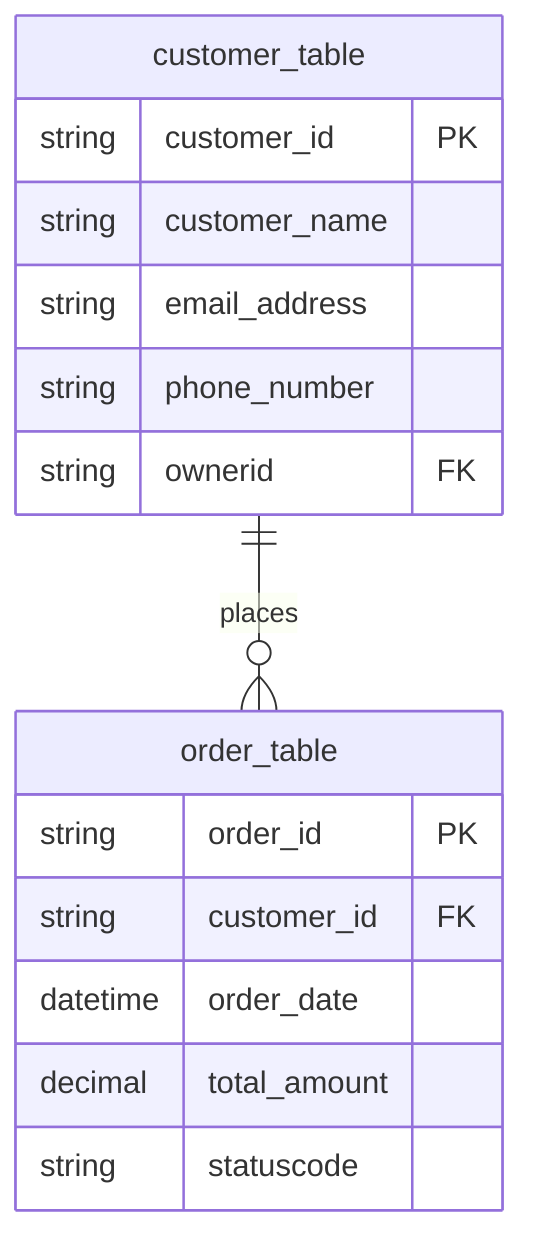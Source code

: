 erDiagram
    customer_table {
        string customer_id PK
        string customer_name
        string email_address
        string phone_number
        string ownerid FK
    }
    order_table {
        string order_id PK
        string customer_id FK
        datetime order_date
        decimal total_amount
        string statuscode
    }
    
    customer_table ||--o{ order_table : places